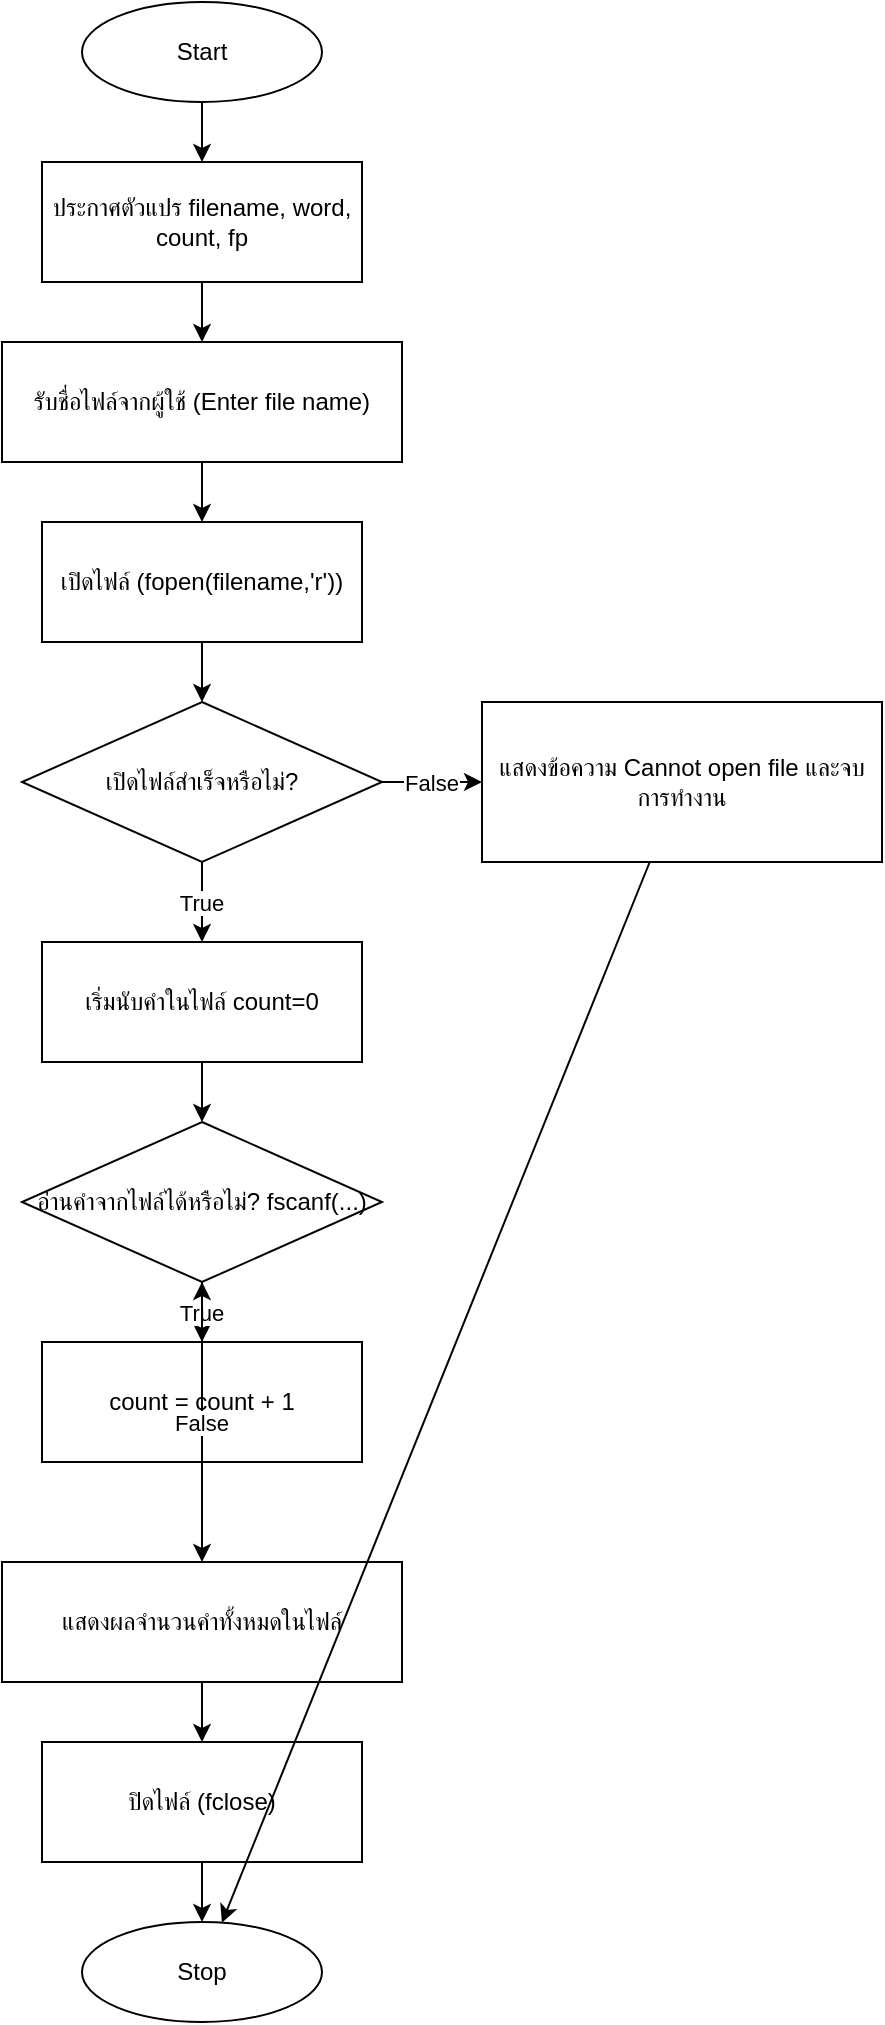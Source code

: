 <mxfile version="28.2.5">
  <diagram name="Page-1" id="yyquFySezIsJXho6FXHs">
    <mxGraphModel dx="1737" dy="937" grid="1" gridSize="10" guides="1" tooltips="1" connect="1" arrows="1" fold="1" page="1" pageScale="1" pageWidth="850" pageHeight="1100" math="0" shadow="0">
      <root>
        <mxCell id="0" />
        <mxCell id="1" parent="0" />
        <mxCell id="2" value="Start" style="ellipse;whiteSpace=wrap;html=1;" vertex="1" parent="1">
          <mxGeometry x="200" y="40" width="120" height="50" as="geometry" />
        </mxCell>
        <mxCell id="3" value="ประกาศตัวแปร filename, word, count, fp" style="rectangle;whiteSpace=wrap;html=1;" vertex="1" parent="1">
          <mxGeometry x="180" y="120" width="160" height="60" as="geometry" />
        </mxCell>
        <mxCell id="4" value="รับชื่อไฟล์จากผู้ใช้ (Enter file name)" style="parallelogram;whiteSpace=wrap;html=1;" vertex="1" parent="1">
          <mxGeometry x="160" y="210" width="200" height="60" as="geometry" />
        </mxCell>
        <mxCell id="5" value="เปิดไฟล์ (fopen(filename,&#39;r&#39;))" style="rectangle;whiteSpace=wrap;html=1;" vertex="1" parent="1">
          <mxGeometry x="180" y="300" width="160" height="60" as="geometry" />
        </mxCell>
        <mxCell id="6" value="เปิดไฟล์สำเร็จหรือไม่?" style="rhombus;whiteSpace=wrap;html=1;" vertex="1" parent="1">
          <mxGeometry x="170" y="390" width="180" height="80" as="geometry" />
        </mxCell>
        <mxCell id="7" value="แสดงข้อความ Cannot open file และจบการทำงาน" style="rectangle;whiteSpace=wrap;html=1;" vertex="1" parent="1">
          <mxGeometry x="400" y="390" width="200" height="80" as="geometry" />
        </mxCell>
        <mxCell id="8" value="เริ่มนับคำในไฟล์ count=0" style="rectangle;whiteSpace=wrap;html=1;" vertex="1" parent="1">
          <mxGeometry x="180" y="510" width="160" height="60" as="geometry" />
        </mxCell>
        <mxCell id="9" value="อ่านคำจากไฟล์ได้หรือไม่? fscanf(...)" style="rhombus;whiteSpace=wrap;html=1;" vertex="1" parent="1">
          <mxGeometry x="170" y="600" width="180" height="80" as="geometry" />
        </mxCell>
        <mxCell id="10" value="count = count + 1" style="rectangle;whiteSpace=wrap;html=1;" vertex="1" parent="1">
          <mxGeometry x="180" y="710" width="160" height="60" as="geometry" />
        </mxCell>
        <mxCell id="11" value="แสดงผลจำนวนคำทั้งหมดในไฟล์" style="parallelogram;whiteSpace=wrap;html=1;" vertex="1" parent="1">
          <mxGeometry x="160" y="820" width="200" height="60" as="geometry" />
        </mxCell>
        <mxCell id="12" value="ปิดไฟล์ (fclose)" style="rectangle;whiteSpace=wrap;html=1;" vertex="1" parent="1">
          <mxGeometry x="180" y="910" width="160" height="60" as="geometry" />
        </mxCell>
        <mxCell id="13" value="Stop" style="ellipse;whiteSpace=wrap;html=1;" vertex="1" parent="1">
          <mxGeometry x="200" y="1000" width="120" height="50" as="geometry" />
        </mxCell>
        <mxCell id="14" edge="1" parent="1" source="2" target="3">
          <mxGeometry relative="1" as="geometry" />
        </mxCell>
        <mxCell id="15" edge="1" parent="1" source="3" target="4">
          <mxGeometry relative="1" as="geometry" />
        </mxCell>
        <mxCell id="16" edge="1" parent="1" source="4" target="5">
          <mxGeometry relative="1" as="geometry" />
        </mxCell>
        <mxCell id="17" edge="1" parent="1" source="5" target="6">
          <mxGeometry relative="1" as="geometry" />
        </mxCell>
        <mxCell id="18" value="False" edge="1" parent="1" source="6" target="7">
          <mxGeometry relative="1" as="geometry" />
        </mxCell>
        <mxCell id="19" value="True" edge="1" parent="1" source="6" target="8">
          <mxGeometry relative="1" as="geometry" />
        </mxCell>
        <mxCell id="20" edge="1" parent="1" source="8" target="9">
          <mxGeometry relative="1" as="geometry" />
        </mxCell>
        <mxCell id="21" value="True" edge="1" parent="1" source="9" target="10">
          <mxGeometry relative="1" as="geometry" />
        </mxCell>
        <mxCell id="22" edge="1" parent="1" source="10" target="9">
          <mxGeometry relative="1" as="geometry" />
        </mxCell>
        <mxCell id="23" value="False" edge="1" parent="1" source="9" target="11">
          <mxGeometry relative="1" as="geometry" />
        </mxCell>
        <mxCell id="24" edge="1" parent="1" source="11" target="12">
          <mxGeometry relative="1" as="geometry" />
        </mxCell>
        <mxCell id="25" edge="1" parent="1" source="12" target="13">
          <mxGeometry relative="1" as="geometry" />
        </mxCell>
        <mxCell id="26" edge="1" parent="1" source="7" target="13">
          <mxGeometry relative="1" as="geometry" />
        </mxCell>
      </root>
    </mxGraphModel>
  </diagram>
</mxfile>

